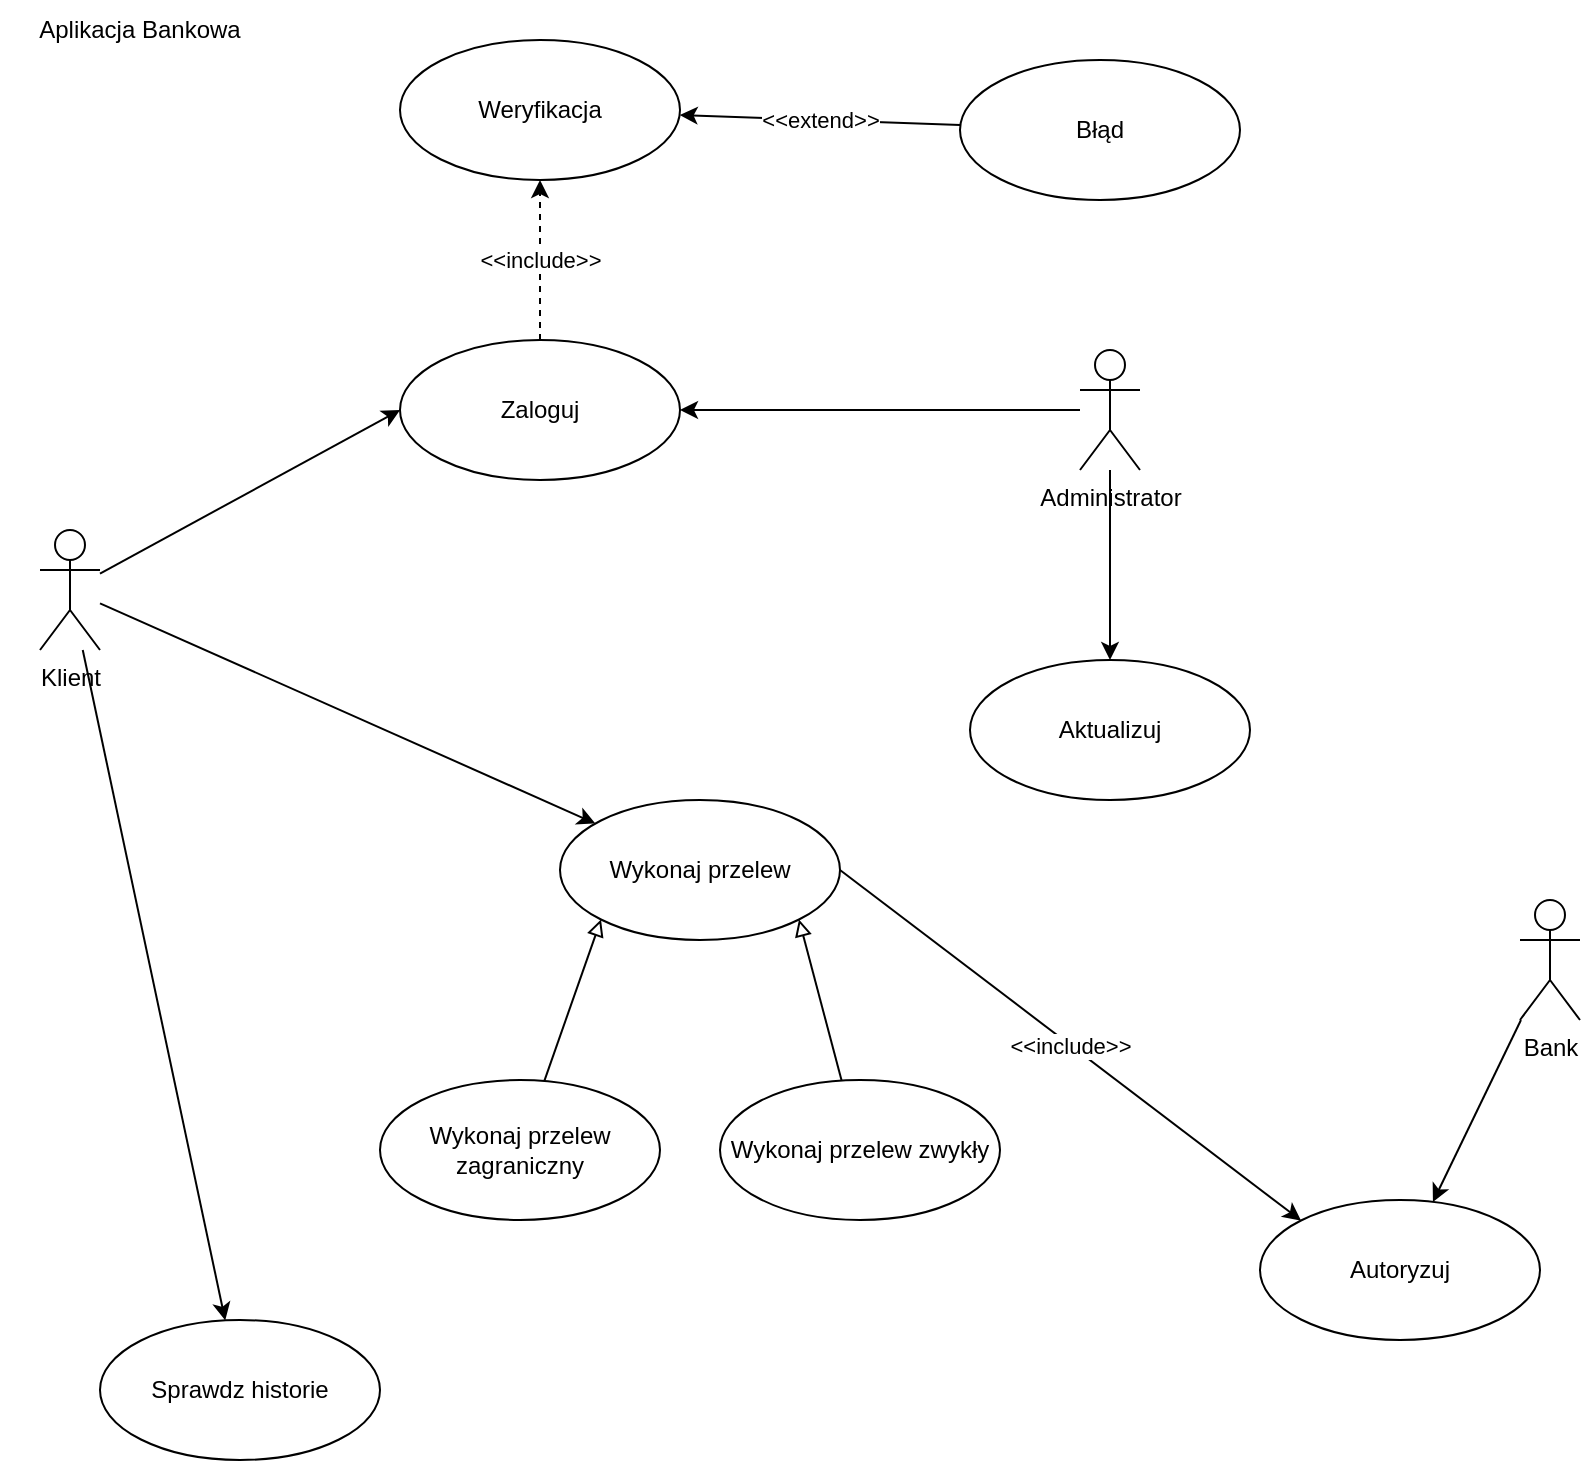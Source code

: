 <mxfile version="22.0.8" type="github">
  <diagram name="Page-1" id="OJZ6qrbvp8AO6G9IM-0e">
    <mxGraphModel dx="1380" dy="822" grid="1" gridSize="10" guides="1" tooltips="1" connect="1" arrows="1" fold="1" page="1" pageScale="1" pageWidth="827" pageHeight="1169" math="0" shadow="0">
      <root>
        <mxCell id="0" />
        <mxCell id="1" parent="0" />
        <mxCell id="ofrbrOU6WuKqBwXCUQYt-1" value="Aplikacja Bankowa" style="text;strokeColor=none;align=center;fillColor=none;html=1;verticalAlign=middle;whiteSpace=wrap;rounded=0;" vertex="1" parent="1">
          <mxGeometry x="10" y="10" width="140" height="30" as="geometry" />
        </mxCell>
        <mxCell id="ofrbrOU6WuKqBwXCUQYt-23" value="&amp;lt;&amp;lt;include&amp;gt;&amp;gt;" style="rounded=0;orthogonalLoop=1;jettySize=auto;html=1;dashed=1;" edge="1" parent="1" source="ofrbrOU6WuKqBwXCUQYt-2" target="ofrbrOU6WuKqBwXCUQYt-22">
          <mxGeometry x="-0.006" relative="1" as="geometry">
            <mxPoint as="offset" />
          </mxGeometry>
        </mxCell>
        <mxCell id="ofrbrOU6WuKqBwXCUQYt-2" value="Zaloguj" style="ellipse;whiteSpace=wrap;html=1;" vertex="1" parent="1">
          <mxGeometry x="210" y="180" width="140" height="70" as="geometry" />
        </mxCell>
        <mxCell id="ofrbrOU6WuKqBwXCUQYt-13" value="" style="rounded=0;orthogonalLoop=1;jettySize=auto;html=1;entryX=0;entryY=0.5;entryDx=0;entryDy=0;" edge="1" parent="1" source="ofrbrOU6WuKqBwXCUQYt-3" target="ofrbrOU6WuKqBwXCUQYt-2">
          <mxGeometry relative="1" as="geometry" />
        </mxCell>
        <mxCell id="ofrbrOU6WuKqBwXCUQYt-15" value="" style="rounded=0;orthogonalLoop=1;jettySize=auto;html=1;" edge="1" parent="1" source="ofrbrOU6WuKqBwXCUQYt-3" target="ofrbrOU6WuKqBwXCUQYt-8">
          <mxGeometry relative="1" as="geometry" />
        </mxCell>
        <mxCell id="ofrbrOU6WuKqBwXCUQYt-16" value="" style="rounded=0;orthogonalLoop=1;jettySize=auto;html=1;" edge="1" parent="1" source="ofrbrOU6WuKqBwXCUQYt-3" target="ofrbrOU6WuKqBwXCUQYt-9">
          <mxGeometry relative="1" as="geometry" />
        </mxCell>
        <mxCell id="ofrbrOU6WuKqBwXCUQYt-3" value="Klient" style="shape=umlActor;verticalLabelPosition=bottom;verticalAlign=top;html=1;outlineConnect=0;" vertex="1" parent="1">
          <mxGeometry x="30" y="275" width="30" height="60" as="geometry" />
        </mxCell>
        <mxCell id="ofrbrOU6WuKqBwXCUQYt-17" value="" style="rounded=0;orthogonalLoop=1;jettySize=auto;html=1;" edge="1" parent="1" source="ofrbrOU6WuKqBwXCUQYt-4" target="ofrbrOU6WuKqBwXCUQYt-11">
          <mxGeometry relative="1" as="geometry" />
        </mxCell>
        <mxCell id="ofrbrOU6WuKqBwXCUQYt-21" style="rounded=0;orthogonalLoop=1;jettySize=auto;html=1;entryX=1;entryY=0.5;entryDx=0;entryDy=0;" edge="1" parent="1" source="ofrbrOU6WuKqBwXCUQYt-4" target="ofrbrOU6WuKqBwXCUQYt-2">
          <mxGeometry relative="1" as="geometry">
            <mxPoint x="610" y="110" as="targetPoint" />
          </mxGeometry>
        </mxCell>
        <mxCell id="ofrbrOU6WuKqBwXCUQYt-4" value="Administrator&lt;br&gt;" style="shape=umlActor;verticalLabelPosition=bottom;verticalAlign=top;html=1;outlineConnect=0;" vertex="1" parent="1">
          <mxGeometry x="550" y="185" width="30" height="60" as="geometry" />
        </mxCell>
        <mxCell id="ofrbrOU6WuKqBwXCUQYt-20" value="" style="rounded=0;orthogonalLoop=1;jettySize=auto;html=1;" edge="1" parent="1" source="ofrbrOU6WuKqBwXCUQYt-5" target="ofrbrOU6WuKqBwXCUQYt-12">
          <mxGeometry relative="1" as="geometry" />
        </mxCell>
        <mxCell id="ofrbrOU6WuKqBwXCUQYt-5" value="Bank" style="shape=umlActor;verticalLabelPosition=bottom;verticalAlign=top;html=1;outlineConnect=0;" vertex="1" parent="1">
          <mxGeometry x="770" y="460" width="30" height="60" as="geometry" />
        </mxCell>
        <mxCell id="ofrbrOU6WuKqBwXCUQYt-8" value="Sprawdz historie" style="ellipse;whiteSpace=wrap;html=1;" vertex="1" parent="1">
          <mxGeometry x="60" y="670" width="140" height="70" as="geometry" />
        </mxCell>
        <mxCell id="ofrbrOU6WuKqBwXCUQYt-31" value="&amp;lt;&amp;lt;include&amp;gt;&amp;gt;" style="rounded=0;orthogonalLoop=1;jettySize=auto;html=1;entryX=0;entryY=0;entryDx=0;entryDy=0;exitX=1;exitY=0.5;exitDx=0;exitDy=0;" edge="1" parent="1" source="ofrbrOU6WuKqBwXCUQYt-9" target="ofrbrOU6WuKqBwXCUQYt-12">
          <mxGeometry relative="1" as="geometry" />
        </mxCell>
        <mxCell id="ofrbrOU6WuKqBwXCUQYt-9" value="Wykonaj przelew" style="ellipse;whiteSpace=wrap;html=1;" vertex="1" parent="1">
          <mxGeometry x="290" y="410" width="140" height="70" as="geometry" />
        </mxCell>
        <mxCell id="ofrbrOU6WuKqBwXCUQYt-11" value="Aktualizuj" style="ellipse;whiteSpace=wrap;html=1;" vertex="1" parent="1">
          <mxGeometry x="495" y="340" width="140" height="70" as="geometry" />
        </mxCell>
        <mxCell id="ofrbrOU6WuKqBwXCUQYt-12" value="Autoryzuj" style="ellipse;whiteSpace=wrap;html=1;" vertex="1" parent="1">
          <mxGeometry x="640" y="610" width="140" height="70" as="geometry" />
        </mxCell>
        <mxCell id="ofrbrOU6WuKqBwXCUQYt-22" value="Weryfikacja" style="ellipse;whiteSpace=wrap;html=1;" vertex="1" parent="1">
          <mxGeometry x="210" y="30" width="140" height="70" as="geometry" />
        </mxCell>
        <mxCell id="ofrbrOU6WuKqBwXCUQYt-25" value="&amp;lt;&amp;lt;extend&amp;gt;&amp;gt;" style="rounded=0;orthogonalLoop=1;jettySize=auto;html=1;" edge="1" parent="1" source="ofrbrOU6WuKqBwXCUQYt-24" target="ofrbrOU6WuKqBwXCUQYt-22">
          <mxGeometry relative="1" as="geometry" />
        </mxCell>
        <mxCell id="ofrbrOU6WuKqBwXCUQYt-24" value="Błąd" style="ellipse;whiteSpace=wrap;html=1;" vertex="1" parent="1">
          <mxGeometry x="490" y="40" width="140" height="70" as="geometry" />
        </mxCell>
        <mxCell id="ofrbrOU6WuKqBwXCUQYt-28" style="rounded=0;orthogonalLoop=1;jettySize=auto;html=1;entryX=1;entryY=1;entryDx=0;entryDy=0;endArrow=block;endFill=0;" edge="1" parent="1" source="ofrbrOU6WuKqBwXCUQYt-26" target="ofrbrOU6WuKqBwXCUQYt-9">
          <mxGeometry relative="1" as="geometry" />
        </mxCell>
        <mxCell id="ofrbrOU6WuKqBwXCUQYt-26" value="Wykonaj przelew zwykły" style="ellipse;whiteSpace=wrap;html=1;" vertex="1" parent="1">
          <mxGeometry x="370" y="550" width="140" height="70" as="geometry" />
        </mxCell>
        <mxCell id="ofrbrOU6WuKqBwXCUQYt-29" style="rounded=0;orthogonalLoop=1;jettySize=auto;html=1;entryX=0;entryY=1;entryDx=0;entryDy=0;endArrow=block;endFill=0;" edge="1" parent="1" source="ofrbrOU6WuKqBwXCUQYt-27" target="ofrbrOU6WuKqBwXCUQYt-9">
          <mxGeometry relative="1" as="geometry" />
        </mxCell>
        <mxCell id="ofrbrOU6WuKqBwXCUQYt-27" value="Wykonaj przelew zagraniczny" style="ellipse;whiteSpace=wrap;html=1;" vertex="1" parent="1">
          <mxGeometry x="200" y="550" width="140" height="70" as="geometry" />
        </mxCell>
      </root>
    </mxGraphModel>
  </diagram>
</mxfile>
